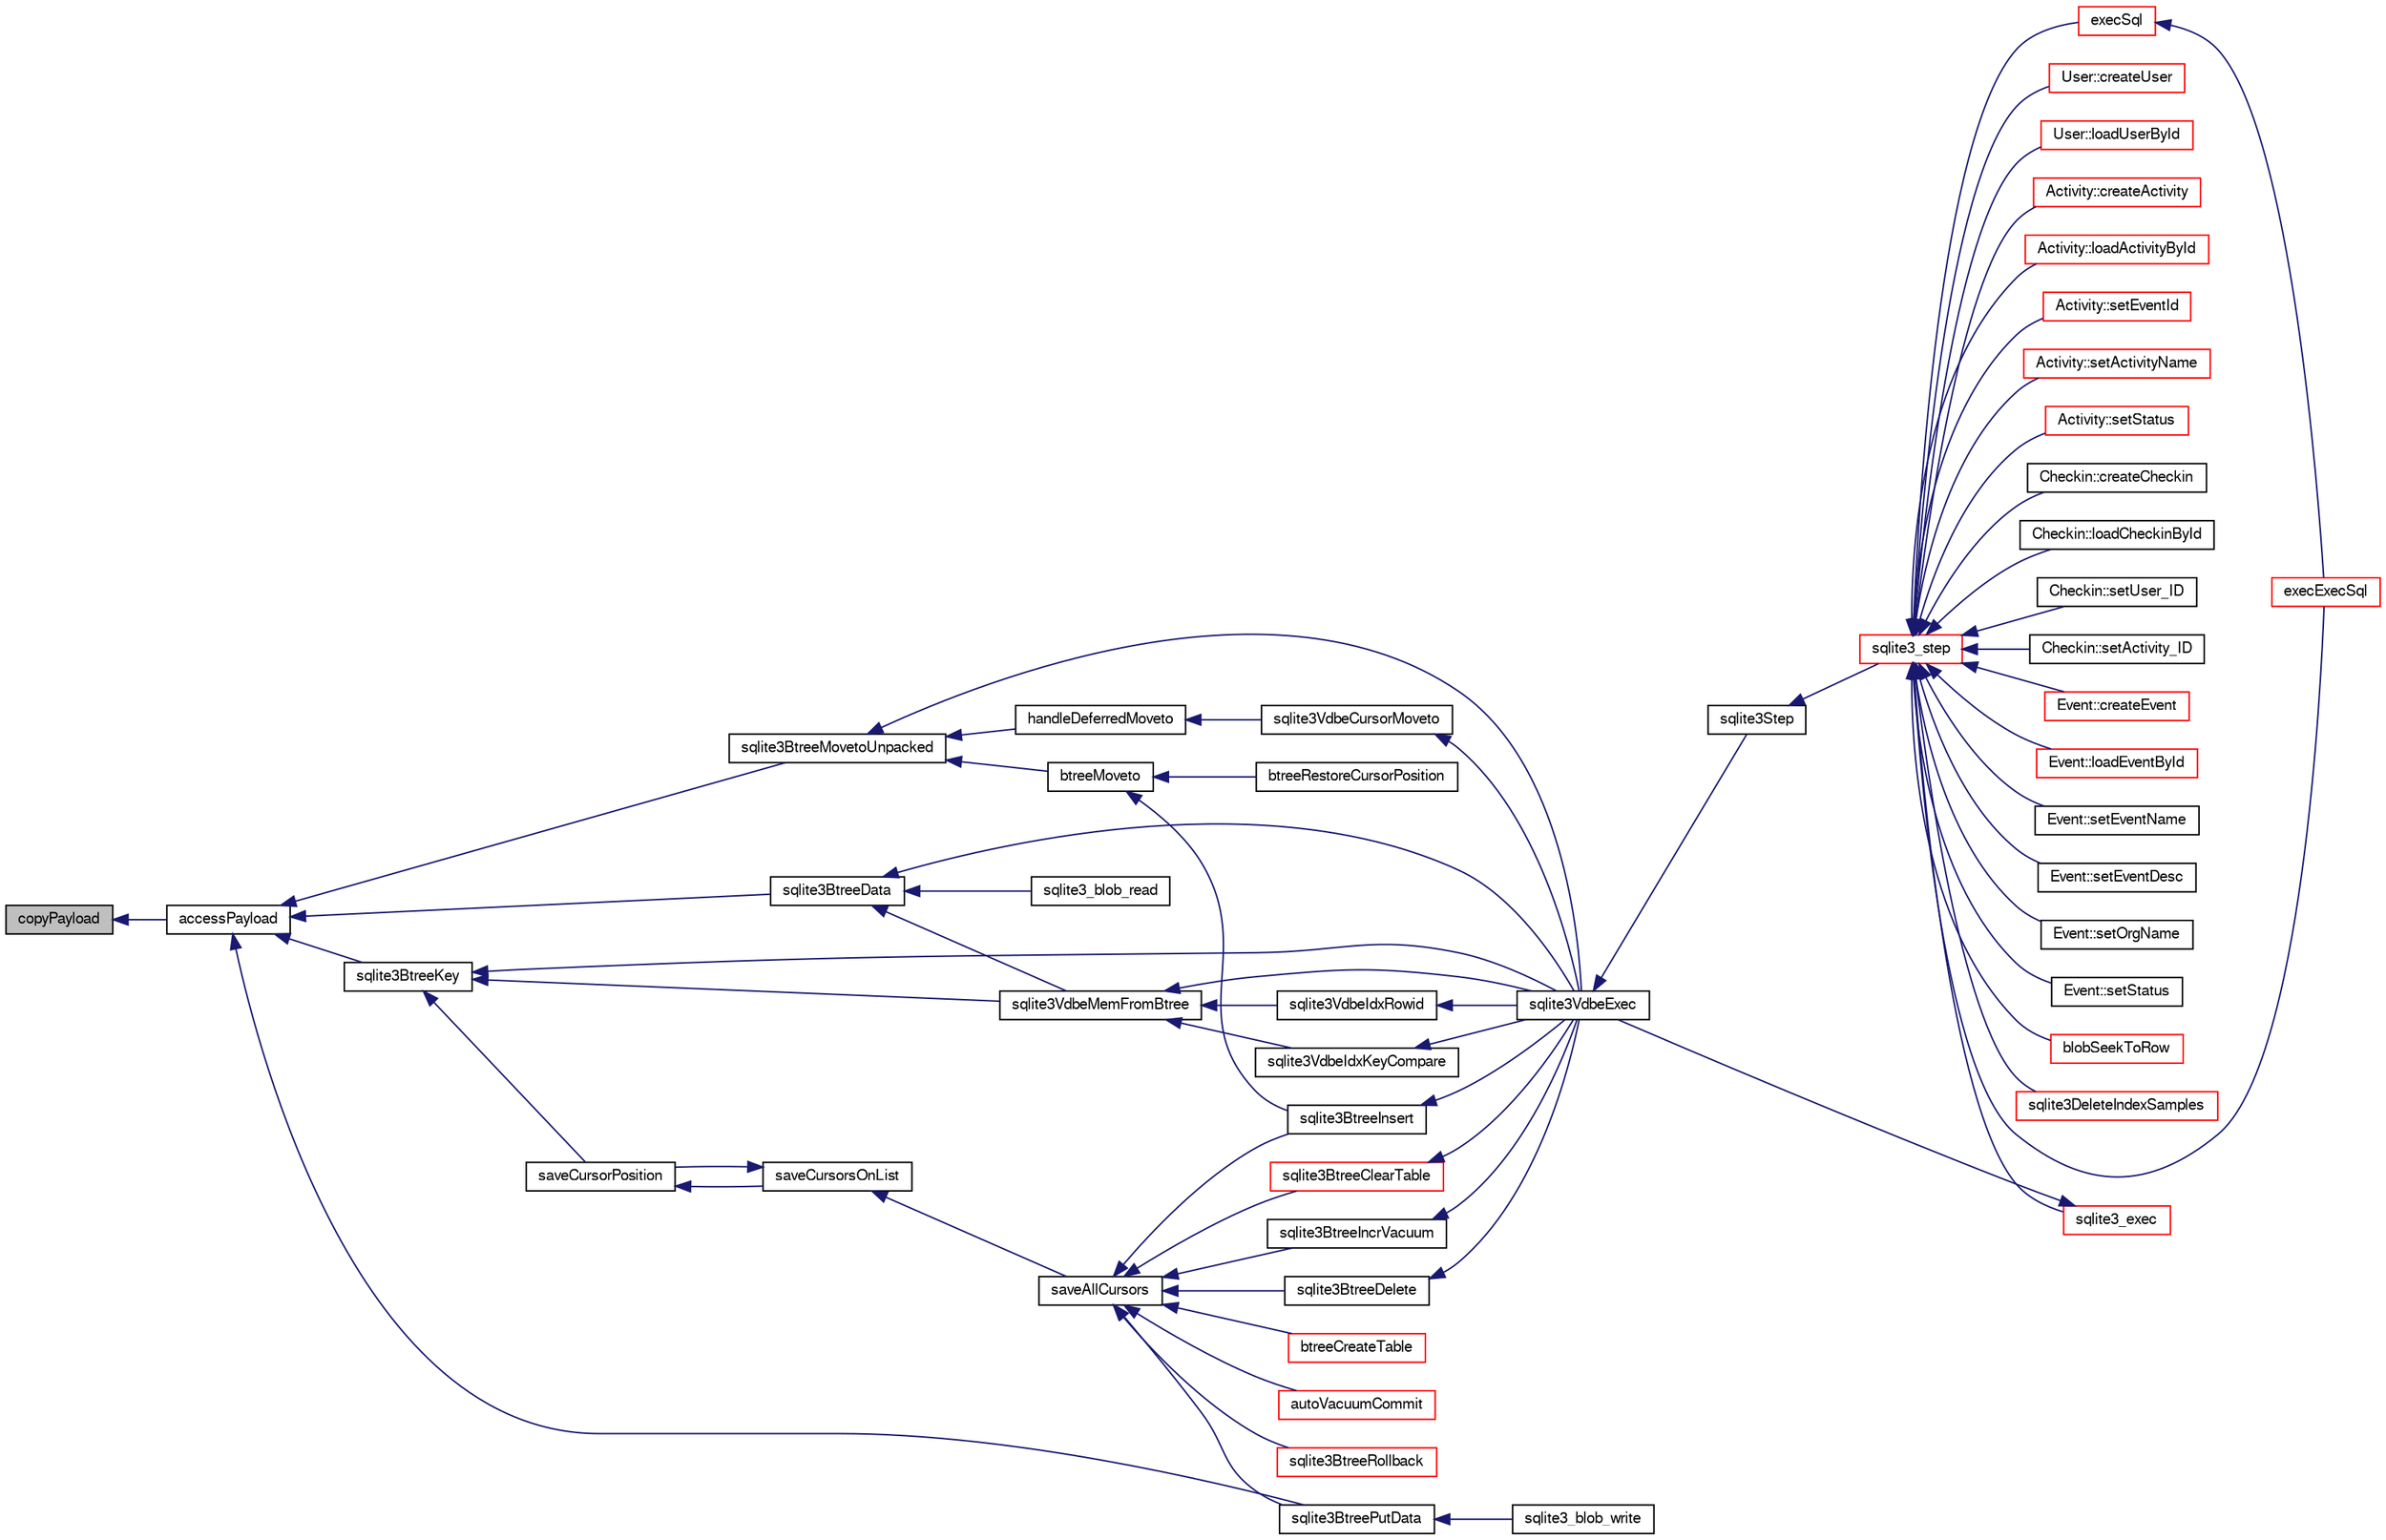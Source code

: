 digraph "copyPayload"
{
  edge [fontname="FreeSans",fontsize="10",labelfontname="FreeSans",labelfontsize="10"];
  node [fontname="FreeSans",fontsize="10",shape=record];
  rankdir="LR";
  Node74817 [label="copyPayload",height=0.2,width=0.4,color="black", fillcolor="grey75", style="filled", fontcolor="black"];
  Node74817 -> Node74818 [dir="back",color="midnightblue",fontsize="10",style="solid",fontname="FreeSans"];
  Node74818 [label="accessPayload",height=0.2,width=0.4,color="black", fillcolor="white", style="filled",URL="$sqlite3_8c.html#acf70e6d3cb6afd54d677b3dffb6959d2"];
  Node74818 -> Node74819 [dir="back",color="midnightblue",fontsize="10",style="solid",fontname="FreeSans"];
  Node74819 [label="sqlite3BtreeKey",height=0.2,width=0.4,color="black", fillcolor="white", style="filled",URL="$sqlite3_8c.html#ac2d5b22a7aae9c57b8a4ef7be643c1cd"];
  Node74819 -> Node74820 [dir="back",color="midnightblue",fontsize="10",style="solid",fontname="FreeSans"];
  Node74820 [label="saveCursorPosition",height=0.2,width=0.4,color="black", fillcolor="white", style="filled",URL="$sqlite3_8c.html#a1fd19e15f7d2a03087f0c1f287dda917"];
  Node74820 -> Node74821 [dir="back",color="midnightblue",fontsize="10",style="solid",fontname="FreeSans"];
  Node74821 [label="saveCursorsOnList",height=0.2,width=0.4,color="black", fillcolor="white", style="filled",URL="$sqlite3_8c.html#a33cb455c167e82c225c04c6628a486e1"];
  Node74821 -> Node74820 [dir="back",color="midnightblue",fontsize="10",style="solid",fontname="FreeSans"];
  Node74821 -> Node74822 [dir="back",color="midnightblue",fontsize="10",style="solid",fontname="FreeSans"];
  Node74822 [label="saveAllCursors",height=0.2,width=0.4,color="black", fillcolor="white", style="filled",URL="$sqlite3_8c.html#add0c7a5086792caf465148beaadb913d"];
  Node74822 -> Node74823 [dir="back",color="midnightblue",fontsize="10",style="solid",fontname="FreeSans"];
  Node74823 [label="sqlite3BtreeIncrVacuum",height=0.2,width=0.4,color="black", fillcolor="white", style="filled",URL="$sqlite3_8c.html#a0b4c98acfd785fc6d5dc5c3237030318"];
  Node74823 -> Node74824 [dir="back",color="midnightblue",fontsize="10",style="solid",fontname="FreeSans"];
  Node74824 [label="sqlite3VdbeExec",height=0.2,width=0.4,color="black", fillcolor="white", style="filled",URL="$sqlite3_8c.html#a8ce40a614bdc56719c4d642b1e4dfb21"];
  Node74824 -> Node74825 [dir="back",color="midnightblue",fontsize="10",style="solid",fontname="FreeSans"];
  Node74825 [label="sqlite3Step",height=0.2,width=0.4,color="black", fillcolor="white", style="filled",URL="$sqlite3_8c.html#a3f2872e873e2758a4beedad1d5113554"];
  Node74825 -> Node74826 [dir="back",color="midnightblue",fontsize="10",style="solid",fontname="FreeSans"];
  Node74826 [label="sqlite3_step",height=0.2,width=0.4,color="red", fillcolor="white", style="filled",URL="$sqlite3_8h.html#ac1e491ce36b7471eb28387f7d3c74334"];
  Node74826 -> Node74827 [dir="back",color="midnightblue",fontsize="10",style="solid",fontname="FreeSans"];
  Node74827 [label="Activity::createActivity",height=0.2,width=0.4,color="red", fillcolor="white", style="filled",URL="$classActivity.html#a813cc5e52c14ab49b39014c134e3425b"];
  Node74826 -> Node74830 [dir="back",color="midnightblue",fontsize="10",style="solid",fontname="FreeSans"];
  Node74830 [label="Activity::loadActivityById",height=0.2,width=0.4,color="red", fillcolor="white", style="filled",URL="$classActivity.html#abe4ffb4f08a47212ebf9013259d9e7fd"];
  Node74826 -> Node74832 [dir="back",color="midnightblue",fontsize="10",style="solid",fontname="FreeSans"];
  Node74832 [label="Activity::setEventId",height=0.2,width=0.4,color="red", fillcolor="white", style="filled",URL="$classActivity.html#adb1d0fd0d08f473e068f0a4086bfa9ca"];
  Node74826 -> Node74833 [dir="back",color="midnightblue",fontsize="10",style="solid",fontname="FreeSans"];
  Node74833 [label="Activity::setActivityName",height=0.2,width=0.4,color="red", fillcolor="white", style="filled",URL="$classActivity.html#a62dc3737b33915a36086f9dd26d16a81"];
  Node74826 -> Node74834 [dir="back",color="midnightblue",fontsize="10",style="solid",fontname="FreeSans"];
  Node74834 [label="Activity::setStatus",height=0.2,width=0.4,color="red", fillcolor="white", style="filled",URL="$classActivity.html#af618135a7738f4d2a7ee147a8ef912ea"];
  Node74826 -> Node74835 [dir="back",color="midnightblue",fontsize="10",style="solid",fontname="FreeSans"];
  Node74835 [label="Checkin::createCheckin",height=0.2,width=0.4,color="black", fillcolor="white", style="filled",URL="$classCheckin.html#a4e40acdf7fff0e607f6de4f24f3a163c"];
  Node74826 -> Node74836 [dir="back",color="midnightblue",fontsize="10",style="solid",fontname="FreeSans"];
  Node74836 [label="Checkin::loadCheckinById",height=0.2,width=0.4,color="black", fillcolor="white", style="filled",URL="$classCheckin.html#a3461f70ea6c68475225f2a07f78a21e0"];
  Node74826 -> Node74837 [dir="back",color="midnightblue",fontsize="10",style="solid",fontname="FreeSans"];
  Node74837 [label="Checkin::setUser_ID",height=0.2,width=0.4,color="black", fillcolor="white", style="filled",URL="$classCheckin.html#a76ab640f4f912876dbebf183db5359c6"];
  Node74826 -> Node74838 [dir="back",color="midnightblue",fontsize="10",style="solid",fontname="FreeSans"];
  Node74838 [label="Checkin::setActivity_ID",height=0.2,width=0.4,color="black", fillcolor="white", style="filled",URL="$classCheckin.html#ab2ff3ec2604ec73a42af25874a00b232"];
  Node74826 -> Node74839 [dir="back",color="midnightblue",fontsize="10",style="solid",fontname="FreeSans"];
  Node74839 [label="Event::createEvent",height=0.2,width=0.4,color="red", fillcolor="white", style="filled",URL="$classEvent.html#a77adb9f4a46ffb32c2d931f0691f5903"];
  Node74826 -> Node74840 [dir="back",color="midnightblue",fontsize="10",style="solid",fontname="FreeSans"];
  Node74840 [label="Event::loadEventById",height=0.2,width=0.4,color="red", fillcolor="white", style="filled",URL="$classEvent.html#afa66cea33f722dbeecb69cc98fdea055"];
  Node74826 -> Node74841 [dir="back",color="midnightblue",fontsize="10",style="solid",fontname="FreeSans"];
  Node74841 [label="Event::setEventName",height=0.2,width=0.4,color="black", fillcolor="white", style="filled",URL="$classEvent.html#a10596b6ca077df05184e30d62b08729d"];
  Node74826 -> Node74842 [dir="back",color="midnightblue",fontsize="10",style="solid",fontname="FreeSans"];
  Node74842 [label="Event::setEventDesc",height=0.2,width=0.4,color="black", fillcolor="white", style="filled",URL="$classEvent.html#ae36b8377dcae792f1c5c4726024c981b"];
  Node74826 -> Node74843 [dir="back",color="midnightblue",fontsize="10",style="solid",fontname="FreeSans"];
  Node74843 [label="Event::setOrgName",height=0.2,width=0.4,color="black", fillcolor="white", style="filled",URL="$classEvent.html#a19aac0f776bd764563a54977656cf680"];
  Node74826 -> Node74844 [dir="back",color="midnightblue",fontsize="10",style="solid",fontname="FreeSans"];
  Node74844 [label="Event::setStatus",height=0.2,width=0.4,color="black", fillcolor="white", style="filled",URL="$classEvent.html#ab0a6b9285af0f4172eb841e2b80f8972"];
  Node74826 -> Node74845 [dir="back",color="midnightblue",fontsize="10",style="solid",fontname="FreeSans"];
  Node74845 [label="blobSeekToRow",height=0.2,width=0.4,color="red", fillcolor="white", style="filled",URL="$sqlite3_8c.html#afff57e13332b98c8a44a7cebe38962ab"];
  Node74826 -> Node74848 [dir="back",color="midnightblue",fontsize="10",style="solid",fontname="FreeSans"];
  Node74848 [label="sqlite3DeleteIndexSamples",height=0.2,width=0.4,color="red", fillcolor="white", style="filled",URL="$sqlite3_8c.html#aaeda0302fbf61397ec009f65bed047ef"];
  Node74826 -> Node75017 [dir="back",color="midnightblue",fontsize="10",style="solid",fontname="FreeSans"];
  Node75017 [label="sqlite3_exec",height=0.2,width=0.4,color="red", fillcolor="white", style="filled",URL="$sqlite3_8h.html#a97487ec8150e0bcc8fa392ab8f0e24db"];
  Node75017 -> Node74824 [dir="back",color="midnightblue",fontsize="10",style="solid",fontname="FreeSans"];
  Node74826 -> Node75008 [dir="back",color="midnightblue",fontsize="10",style="solid",fontname="FreeSans"];
  Node75008 [label="execSql",height=0.2,width=0.4,color="red", fillcolor="white", style="filled",URL="$sqlite3_8c.html#a7d16651b98a110662f4c265eff0246cb"];
  Node75008 -> Node75009 [dir="back",color="midnightblue",fontsize="10",style="solid",fontname="FreeSans"];
  Node75009 [label="execExecSql",height=0.2,width=0.4,color="red", fillcolor="white", style="filled",URL="$sqlite3_8c.html#ac1be09a6c047f21133d16378d301e0d4"];
  Node74826 -> Node75009 [dir="back",color="midnightblue",fontsize="10",style="solid",fontname="FreeSans"];
  Node74826 -> Node75011 [dir="back",color="midnightblue",fontsize="10",style="solid",fontname="FreeSans"];
  Node75011 [label="User::createUser",height=0.2,width=0.4,color="red", fillcolor="white", style="filled",URL="$classUser.html#a22ed673939e8cc0a136130b809bba513"];
  Node74826 -> Node75012 [dir="back",color="midnightblue",fontsize="10",style="solid",fontname="FreeSans"];
  Node75012 [label="User::loadUserById",height=0.2,width=0.4,color="red", fillcolor="white", style="filled",URL="$classUser.html#a863377665b7fb83c5547dcf9727f5092"];
  Node74822 -> Node75085 [dir="back",color="midnightblue",fontsize="10",style="solid",fontname="FreeSans"];
  Node75085 [label="autoVacuumCommit",height=0.2,width=0.4,color="red", fillcolor="white", style="filled",URL="$sqlite3_8c.html#a809d22c6311135ae3048adf41febaef0"];
  Node74822 -> Node75089 [dir="back",color="midnightblue",fontsize="10",style="solid",fontname="FreeSans"];
  Node75089 [label="sqlite3BtreeRollback",height=0.2,width=0.4,color="red", fillcolor="white", style="filled",URL="$sqlite3_8c.html#a317473acdafdd688385c8954f09de186"];
  Node74822 -> Node75095 [dir="back",color="midnightblue",fontsize="10",style="solid",fontname="FreeSans"];
  Node75095 [label="sqlite3BtreeInsert",height=0.2,width=0.4,color="black", fillcolor="white", style="filled",URL="$sqlite3_8c.html#aa6c6b68ed28d38984e5fa329794d7f02"];
  Node75095 -> Node74824 [dir="back",color="midnightblue",fontsize="10",style="solid",fontname="FreeSans"];
  Node74822 -> Node75096 [dir="back",color="midnightblue",fontsize="10",style="solid",fontname="FreeSans"];
  Node75096 [label="sqlite3BtreeDelete",height=0.2,width=0.4,color="black", fillcolor="white", style="filled",URL="$sqlite3_8c.html#a65c40cd7ec987dbd25392a180f388fe7"];
  Node75096 -> Node74824 [dir="back",color="midnightblue",fontsize="10",style="solid",fontname="FreeSans"];
  Node74822 -> Node75097 [dir="back",color="midnightblue",fontsize="10",style="solid",fontname="FreeSans"];
  Node75097 [label="btreeCreateTable",height=0.2,width=0.4,color="red", fillcolor="white", style="filled",URL="$sqlite3_8c.html#a48e09eaac366a6b585edd02553872954"];
  Node74822 -> Node75099 [dir="back",color="midnightblue",fontsize="10",style="solid",fontname="FreeSans"];
  Node75099 [label="sqlite3BtreeClearTable",height=0.2,width=0.4,color="red", fillcolor="white", style="filled",URL="$sqlite3_8c.html#ac2fcbee7dcc155d776ecf9d5151f3872"];
  Node75099 -> Node74824 [dir="back",color="midnightblue",fontsize="10",style="solid",fontname="FreeSans"];
  Node74822 -> Node75103 [dir="back",color="midnightblue",fontsize="10",style="solid",fontname="FreeSans"];
  Node75103 [label="sqlite3BtreePutData",height=0.2,width=0.4,color="black", fillcolor="white", style="filled",URL="$sqlite3_8c.html#a3de4f8662e8ea70d283bd57db1152a4c"];
  Node75103 -> Node75050 [dir="back",color="midnightblue",fontsize="10",style="solid",fontname="FreeSans"];
  Node75050 [label="sqlite3_blob_write",height=0.2,width=0.4,color="black", fillcolor="white", style="filled",URL="$sqlite3_8h.html#a0dd24c2ce4bfd36279ed96e8266b1d87"];
  Node74819 -> Node75104 [dir="back",color="midnightblue",fontsize="10",style="solid",fontname="FreeSans"];
  Node75104 [label="sqlite3VdbeMemFromBtree",height=0.2,width=0.4,color="black", fillcolor="white", style="filled",URL="$sqlite3_8c.html#a2f4630d8648b1bf4ffcda8c6813518d2"];
  Node75104 -> Node75105 [dir="back",color="midnightblue",fontsize="10",style="solid",fontname="FreeSans"];
  Node75105 [label="sqlite3VdbeIdxRowid",height=0.2,width=0.4,color="black", fillcolor="white", style="filled",URL="$sqlite3_8c.html#a1a759afe6bc723418d03214c07ba410f"];
  Node75105 -> Node74824 [dir="back",color="midnightblue",fontsize="10",style="solid",fontname="FreeSans"];
  Node75104 -> Node75106 [dir="back",color="midnightblue",fontsize="10",style="solid",fontname="FreeSans"];
  Node75106 [label="sqlite3VdbeIdxKeyCompare",height=0.2,width=0.4,color="black", fillcolor="white", style="filled",URL="$sqlite3_8c.html#a633ec6b384086f70ef61b64a5269afc9"];
  Node75106 -> Node74824 [dir="back",color="midnightblue",fontsize="10",style="solid",fontname="FreeSans"];
  Node75104 -> Node74824 [dir="back",color="midnightblue",fontsize="10",style="solid",fontname="FreeSans"];
  Node74819 -> Node74824 [dir="back",color="midnightblue",fontsize="10",style="solid",fontname="FreeSans"];
  Node74818 -> Node75107 [dir="back",color="midnightblue",fontsize="10",style="solid",fontname="FreeSans"];
  Node75107 [label="sqlite3BtreeData",height=0.2,width=0.4,color="black", fillcolor="white", style="filled",URL="$sqlite3_8c.html#a1790f0a3e62aea4361ab60996272a78c"];
  Node75107 -> Node75104 [dir="back",color="midnightblue",fontsize="10",style="solid",fontname="FreeSans"];
  Node75107 -> Node74824 [dir="back",color="midnightblue",fontsize="10",style="solid",fontname="FreeSans"];
  Node75107 -> Node75049 [dir="back",color="midnightblue",fontsize="10",style="solid",fontname="FreeSans"];
  Node75049 [label="sqlite3_blob_read",height=0.2,width=0.4,color="black", fillcolor="white", style="filled",URL="$sqlite3_8h.html#ae63f397da378931a64a597069ce3532a"];
  Node74818 -> Node75108 [dir="back",color="midnightblue",fontsize="10",style="solid",fontname="FreeSans"];
  Node75108 [label="sqlite3BtreeMovetoUnpacked",height=0.2,width=0.4,color="black", fillcolor="white", style="filled",URL="$sqlite3_8c.html#a6d0b5aed55d5e85a0a6bfcae169fe579"];
  Node75108 -> Node75109 [dir="back",color="midnightblue",fontsize="10",style="solid",fontname="FreeSans"];
  Node75109 [label="btreeMoveto",height=0.2,width=0.4,color="black", fillcolor="white", style="filled",URL="$sqlite3_8c.html#a13481d732f5bb516f599d16a428034c4"];
  Node75109 -> Node75110 [dir="back",color="midnightblue",fontsize="10",style="solid",fontname="FreeSans"];
  Node75110 [label="btreeRestoreCursorPosition",height=0.2,width=0.4,color="black", fillcolor="white", style="filled",URL="$sqlite3_8c.html#ac3fe093bc4fe5a20ac5d5cabf99e119a"];
  Node75109 -> Node75095 [dir="back",color="midnightblue",fontsize="10",style="solid",fontname="FreeSans"];
  Node75108 -> Node75111 [dir="back",color="midnightblue",fontsize="10",style="solid",fontname="FreeSans"];
  Node75111 [label="handleDeferredMoveto",height=0.2,width=0.4,color="black", fillcolor="white", style="filled",URL="$sqlite3_8c.html#a30223c4bd215cdaa5f3bc6cbe6773577"];
  Node75111 -> Node75112 [dir="back",color="midnightblue",fontsize="10",style="solid",fontname="FreeSans"];
  Node75112 [label="sqlite3VdbeCursorMoveto",height=0.2,width=0.4,color="black", fillcolor="white", style="filled",URL="$sqlite3_8c.html#abee4b21fc4d7c45b2a477599de6a97e5"];
  Node75112 -> Node74824 [dir="back",color="midnightblue",fontsize="10",style="solid",fontname="FreeSans"];
  Node75108 -> Node74824 [dir="back",color="midnightblue",fontsize="10",style="solid",fontname="FreeSans"];
  Node74818 -> Node75103 [dir="back",color="midnightblue",fontsize="10",style="solid",fontname="FreeSans"];
}
